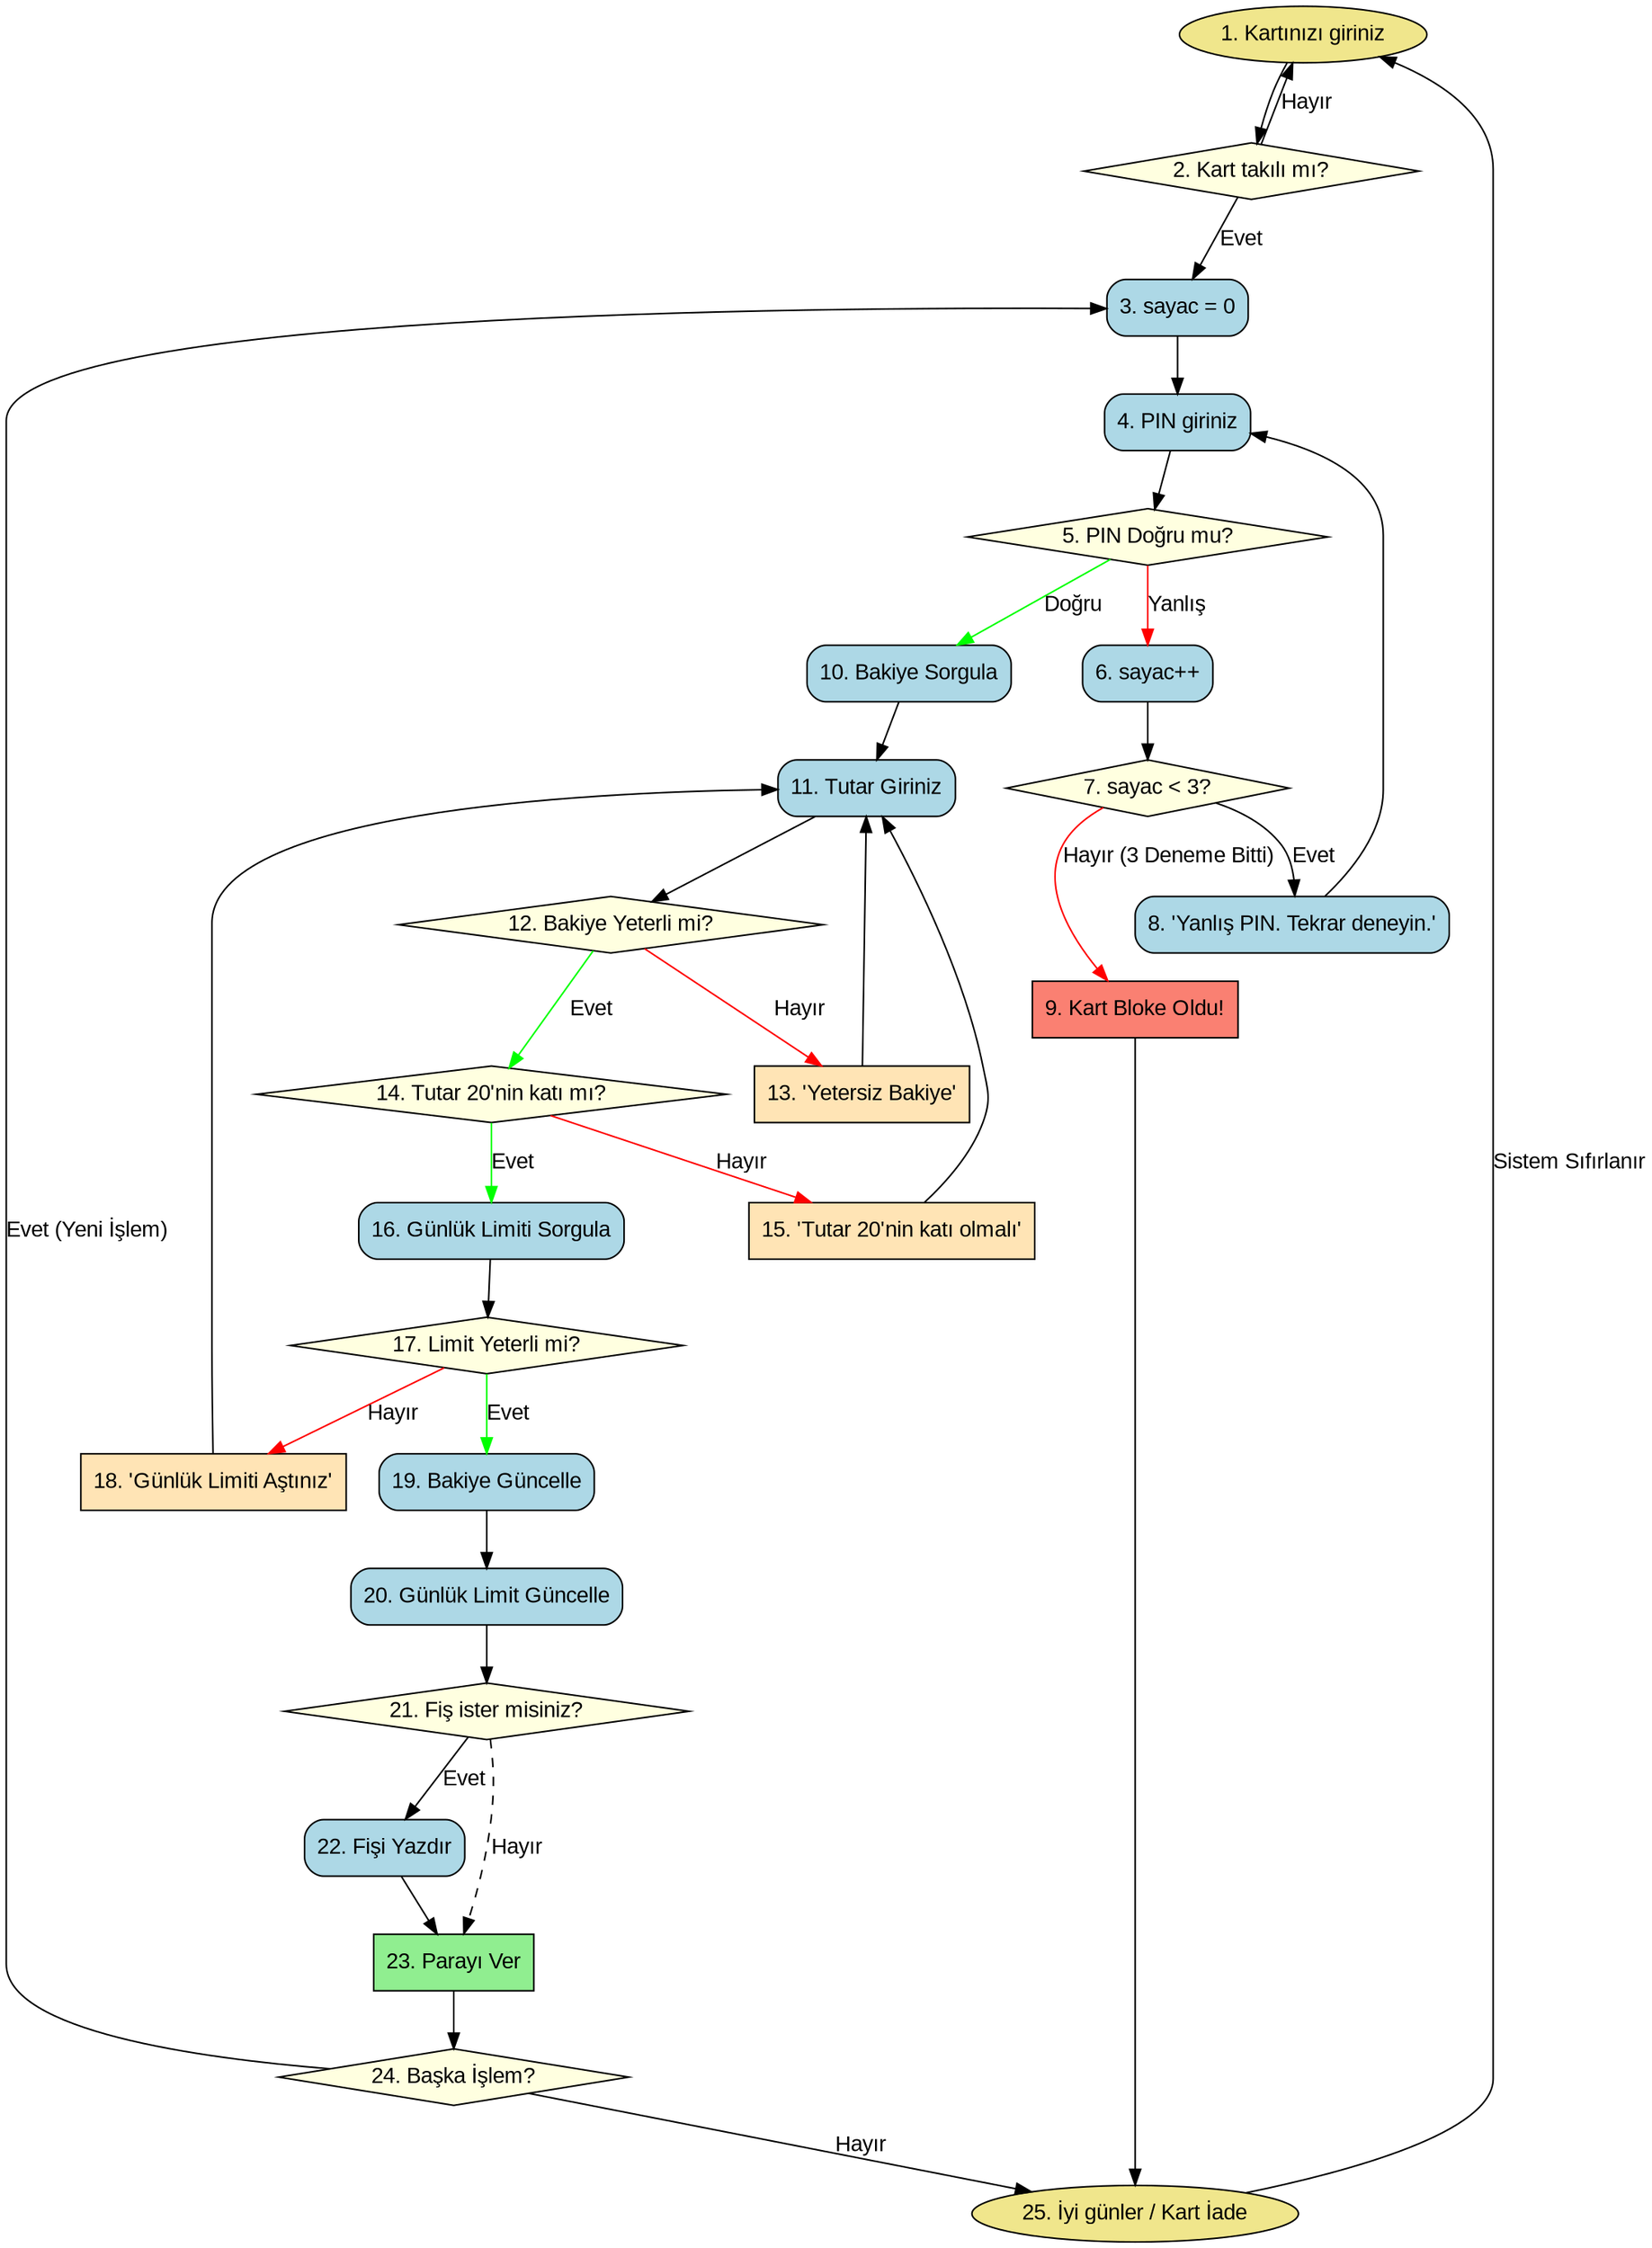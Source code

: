 digraph ATM_Flowchart {
    // Grafik ayarları
    rankdir=TB; // Akışı yukarıdan aşağıya (Top to Bottom) ayarla
    node [shape=box, style="rounded,filled", fillcolor=lightblue, fontname="Arial"];
    edge [fontname="Arial"];

    // Başlangıç ve Temel Akış Düğümleri
    Start [label="1. Kartınızı giriniz", shape=ellipse, style=filled, fillcolor=khaki];
    CheckCard [label="2. Kart takılı mı?", shape=diamond, style=filled, fillcolor=lightyellow];
    ResetCounter [label="3. sayac = 0"];
    EnterPIN [label="4. PIN giriniz"];
    CheckPIN [label="5. PIN Doğru mu?", shape=diamond, style=filled, fillcolor=lightyellow];
    
    // PIN Hata Bloğu
    IncrementCounter [label="6. sayac++"];
    CheckCounter [label="7. sayac < 3?", shape=diamond, style=filled, fillcolor=lightyellow];
    WrongPINMsg [label="8. 'Yanlış PIN. Tekrar deneyin.'"];
    BlockCard [label="9. Kart Bloke Oldu!", shape=box, style=filled, fillcolor=salmon];

    // Ana İşlem Bloğu
    QueryBalance [label="10. Bakiye Sorgula"];
    EnterAmount [label="11. Tutar Giriniz"];
    CheckBalance [label="12. Bakiye Yeterli mi?", shape=diamond, style=filled, fillcolor=lightyellow];
    InsufficientBalanceMsg [label="13. 'Yetersiz Bakiye'", shape=box, style=filled, fillcolor=moccasin];
    CheckAmountMultiple [label="14. Tutar 20'nin katı mı?", shape=diamond, style=filled, fillcolor=lightyellow];
    WrongAmountMsg [label="15. 'Tutar 20'nin katı olmalı'", shape=box, style=filled, fillcolor=moccasin];
    QueryLimit [label="16. Günlük Limiti Sorgula"];
    CheckLimit [label="17. Limit Yeterli mi?", shape=diamond, style=filled, fillcolor=lightyellow];
    LimitExceededMsg [label="18. 'Günlük Limiti Aştınız'", shape=box, style=filled, fillcolor=moccasin];

    // Para Çekme ve Sonlandırma Bloğu
    UpdateBalance [label="19. Bakiye Güncelle"];
    UpdateLimit [label="20. Günlük Limit Güncelle"];
    AskReceipt [label="21. Fiş ister misiniz?", shape=diamond, style=filled, fillcolor=lightyellow];
    PrintReceipt [label="22. Fişi Yazdır"];
    DispenseCash [label="23. Parayı Ver", shape=box, style=filled, fillcolor=lightgreen];
    AskAnotherOp [label="24. Başka İşlem?", shape=diamond, style=filled, fillcolor=lightyellow];
    EndMessage [label="25. İyi günler / Kart İade", shape=ellipse, style=filled, fillcolor=khaki];

    // Kenarlar (Oklar ile Akış)
    Start -> CheckCard;
    CheckCard -> ResetCounter [label="Evet"];
    CheckCard -> Start [label="Hayır"];

    // PIN Kontrol Akışı
    ResetCounter -> EnterPIN;
    EnterPIN -> CheckPIN;
    CheckPIN -> QueryBalance [label="Doğru", color=green];
    CheckPIN -> IncrementCounter [label="Yanlış", color=red];
    IncrementCounter -> CheckCounter;
    CheckCounter -> WrongPINMsg [label="Evet"];
    WrongPINMsg -> EnterPIN;
    CheckCounter -> BlockCard [label="Hayır (3 Deneme Bitti)", color=red];
    BlockCard -> EndMessage;

    // Tutar Kontrol Akışı
    QueryBalance -> EnterAmount;
    EnterAmount -> CheckBalance;
    CheckBalance -> CheckAmountMultiple [label="Evet", color=green];
    CheckBalance -> InsufficientBalanceMsg [label="Hayır", color=red];
    InsufficientBalanceMsg -> EnterAmount;
    
    CheckAmountMultiple -> QueryLimit [label="Evet", color=green];
    CheckAmountMultiple -> WrongAmountMsg [label="Hayır", color=red];
    WrongAmountMsg -> EnterAmount;

    QueryLimit -> CheckLimit;
    CheckLimit -> UpdateBalance [label="Evet", color=green];
    CheckLimit -> LimitExceededMsg [label="Hayır", color=red];
    LimitExceededMsg -> EnterAmount;

    // Başarılı İşlem Akışı
    UpdateBalance -> UpdateLimit;
    UpdateLimit -> AskReceipt;
    AskReceipt -> PrintReceipt [label="Evet"];
    AskReceipt -> DispenseCash [label="Hayır", style=dashed];
    PrintReceipt -> DispenseCash;
    DispenseCash -> AskAnotherOp;
    
    // Döngü ve Bitiş
    AskAnotherOp -> ResetCounter [label="Evet (Yeni İşlem)"];
    AskAnotherOp -> EndMessage [label="Hayır"];
    EndMessage -> Start [label="Sistem Sıfırlanır"];
}
